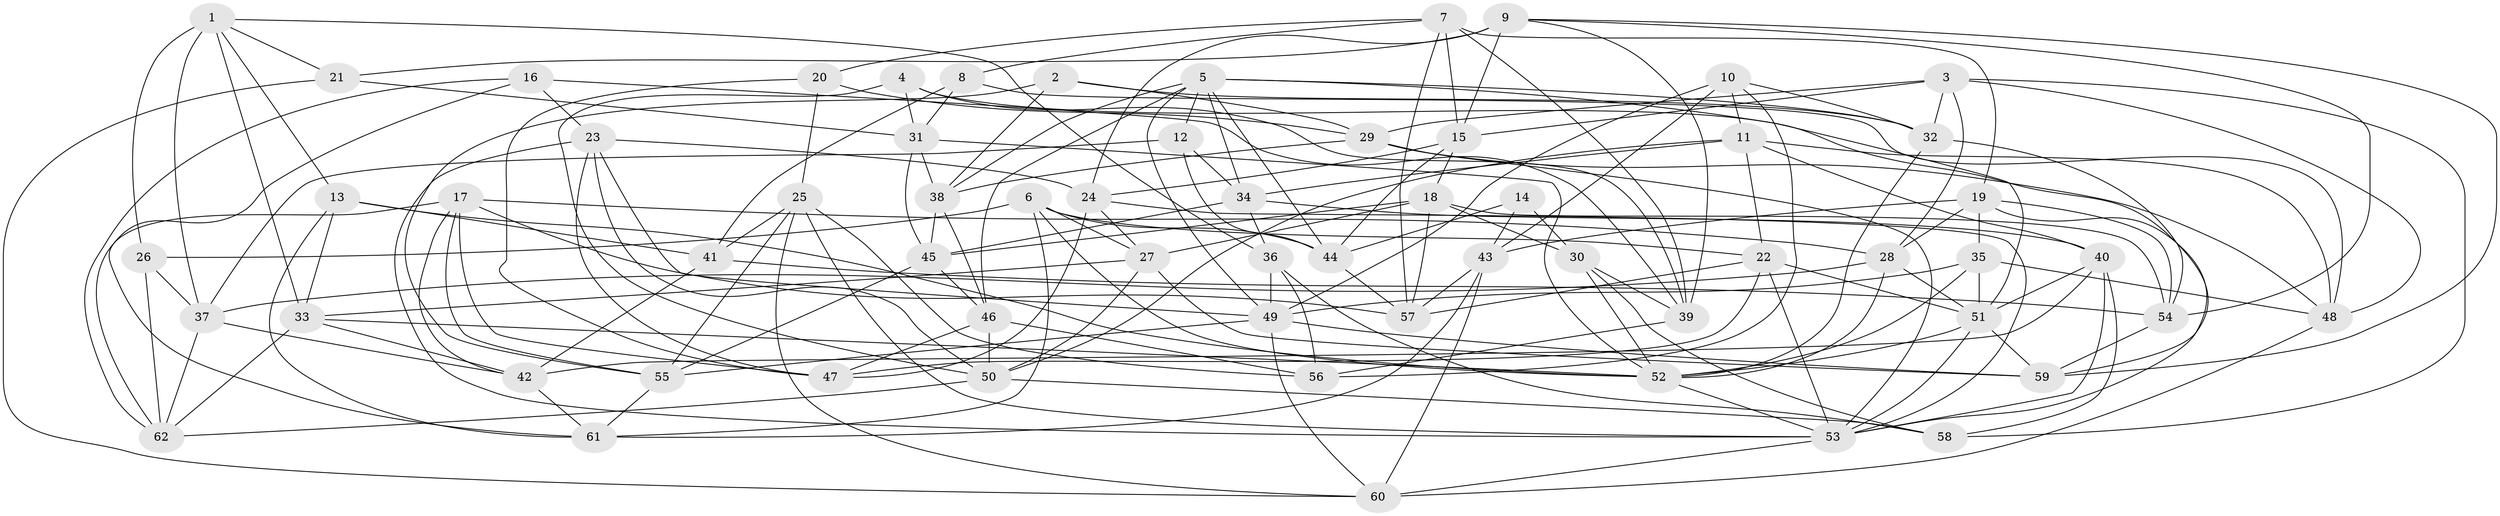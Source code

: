 // original degree distribution, {4: 1.0}
// Generated by graph-tools (version 1.1) at 2025/26/03/09/25 03:26:52]
// undirected, 62 vertices, 180 edges
graph export_dot {
graph [start="1"]
  node [color=gray90,style=filled];
  1;
  2;
  3;
  4;
  5;
  6;
  7;
  8;
  9;
  10;
  11;
  12;
  13;
  14;
  15;
  16;
  17;
  18;
  19;
  20;
  21;
  22;
  23;
  24;
  25;
  26;
  27;
  28;
  29;
  30;
  31;
  32;
  33;
  34;
  35;
  36;
  37;
  38;
  39;
  40;
  41;
  42;
  43;
  44;
  45;
  46;
  47;
  48;
  49;
  50;
  51;
  52;
  53;
  54;
  55;
  56;
  57;
  58;
  59;
  60;
  61;
  62;
  1 -- 13 [weight=1.0];
  1 -- 21 [weight=1.0];
  1 -- 26 [weight=1.0];
  1 -- 33 [weight=1.0];
  1 -- 36 [weight=1.0];
  1 -- 37 [weight=1.0];
  2 -- 29 [weight=1.0];
  2 -- 32 [weight=1.0];
  2 -- 38 [weight=1.0];
  2 -- 55 [weight=1.0];
  3 -- 15 [weight=1.0];
  3 -- 28 [weight=1.0];
  3 -- 29 [weight=1.0];
  3 -- 32 [weight=1.0];
  3 -- 48 [weight=1.0];
  3 -- 58 [weight=1.0];
  4 -- 31 [weight=1.0];
  4 -- 39 [weight=1.0];
  4 -- 50 [weight=1.0];
  4 -- 59 [weight=1.0];
  5 -- 12 [weight=1.0];
  5 -- 32 [weight=1.0];
  5 -- 34 [weight=1.0];
  5 -- 38 [weight=1.0];
  5 -- 44 [weight=1.0];
  5 -- 46 [weight=1.0];
  5 -- 49 [weight=1.0];
  5 -- 51 [weight=1.0];
  6 -- 22 [weight=1.0];
  6 -- 26 [weight=1.0];
  6 -- 27 [weight=1.0];
  6 -- 44 [weight=1.0];
  6 -- 52 [weight=1.0];
  6 -- 61 [weight=1.0];
  7 -- 8 [weight=1.0];
  7 -- 15 [weight=1.0];
  7 -- 19 [weight=1.0];
  7 -- 20 [weight=1.0];
  7 -- 39 [weight=1.0];
  7 -- 57 [weight=1.0];
  8 -- 31 [weight=1.0];
  8 -- 41 [weight=1.0];
  8 -- 48 [weight=1.0];
  9 -- 15 [weight=1.0];
  9 -- 21 [weight=1.0];
  9 -- 24 [weight=1.0];
  9 -- 39 [weight=1.0];
  9 -- 54 [weight=1.0];
  9 -- 59 [weight=1.0];
  10 -- 11 [weight=1.0];
  10 -- 32 [weight=1.0];
  10 -- 43 [weight=1.0];
  10 -- 49 [weight=2.0];
  10 -- 56 [weight=1.0];
  11 -- 22 [weight=1.0];
  11 -- 34 [weight=1.0];
  11 -- 40 [weight=1.0];
  11 -- 48 [weight=1.0];
  11 -- 50 [weight=1.0];
  12 -- 34 [weight=1.0];
  12 -- 37 [weight=1.0];
  12 -- 44 [weight=1.0];
  13 -- 33 [weight=1.0];
  13 -- 41 [weight=2.0];
  13 -- 52 [weight=1.0];
  13 -- 61 [weight=1.0];
  14 -- 30 [weight=2.0];
  14 -- 43 [weight=1.0];
  14 -- 44 [weight=1.0];
  15 -- 18 [weight=1.0];
  15 -- 24 [weight=1.0];
  15 -- 44 [weight=1.0];
  16 -- 23 [weight=1.0];
  16 -- 39 [weight=1.0];
  16 -- 61 [weight=1.0];
  16 -- 62 [weight=1.0];
  17 -- 28 [weight=1.0];
  17 -- 42 [weight=1.0];
  17 -- 47 [weight=1.0];
  17 -- 55 [weight=1.0];
  17 -- 57 [weight=1.0];
  17 -- 62 [weight=1.0];
  18 -- 27 [weight=1.0];
  18 -- 30 [weight=1.0];
  18 -- 45 [weight=1.0];
  18 -- 54 [weight=1.0];
  18 -- 57 [weight=1.0];
  19 -- 28 [weight=1.0];
  19 -- 35 [weight=1.0];
  19 -- 43 [weight=1.0];
  19 -- 53 [weight=1.0];
  19 -- 54 [weight=1.0];
  20 -- 25 [weight=1.0];
  20 -- 29 [weight=1.0];
  20 -- 47 [weight=1.0];
  21 -- 31 [weight=1.0];
  21 -- 60 [weight=1.0];
  22 -- 47 [weight=1.0];
  22 -- 51 [weight=1.0];
  22 -- 53 [weight=1.0];
  22 -- 57 [weight=1.0];
  23 -- 24 [weight=1.0];
  23 -- 47 [weight=1.0];
  23 -- 49 [weight=1.0];
  23 -- 50 [weight=1.0];
  23 -- 53 [weight=1.0];
  24 -- 27 [weight=1.0];
  24 -- 47 [weight=1.0];
  24 -- 53 [weight=1.0];
  25 -- 41 [weight=1.0];
  25 -- 53 [weight=1.0];
  25 -- 55 [weight=1.0];
  25 -- 56 [weight=1.0];
  25 -- 60 [weight=1.0];
  26 -- 37 [weight=1.0];
  26 -- 62 [weight=1.0];
  27 -- 33 [weight=1.0];
  27 -- 50 [weight=1.0];
  27 -- 59 [weight=1.0];
  28 -- 37 [weight=1.0];
  28 -- 51 [weight=1.0];
  28 -- 52 [weight=1.0];
  29 -- 38 [weight=1.0];
  29 -- 48 [weight=1.0];
  29 -- 53 [weight=1.0];
  30 -- 39 [weight=1.0];
  30 -- 52 [weight=1.0];
  30 -- 58 [weight=1.0];
  31 -- 38 [weight=1.0];
  31 -- 45 [weight=1.0];
  31 -- 52 [weight=1.0];
  32 -- 52 [weight=1.0];
  32 -- 54 [weight=1.0];
  33 -- 42 [weight=1.0];
  33 -- 52 [weight=1.0];
  33 -- 62 [weight=1.0];
  34 -- 36 [weight=1.0];
  34 -- 40 [weight=1.0];
  34 -- 45 [weight=1.0];
  35 -- 48 [weight=1.0];
  35 -- 49 [weight=2.0];
  35 -- 51 [weight=1.0];
  35 -- 52 [weight=1.0];
  36 -- 49 [weight=1.0];
  36 -- 56 [weight=2.0];
  36 -- 58 [weight=1.0];
  37 -- 42 [weight=1.0];
  37 -- 62 [weight=1.0];
  38 -- 45 [weight=1.0];
  38 -- 46 [weight=1.0];
  39 -- 56 [weight=1.0];
  40 -- 42 [weight=1.0];
  40 -- 51 [weight=1.0];
  40 -- 53 [weight=1.0];
  40 -- 58 [weight=1.0];
  41 -- 42 [weight=1.0];
  41 -- 54 [weight=1.0];
  42 -- 61 [weight=1.0];
  43 -- 57 [weight=1.0];
  43 -- 60 [weight=1.0];
  43 -- 61 [weight=1.0];
  44 -- 57 [weight=1.0];
  45 -- 46 [weight=1.0];
  45 -- 55 [weight=1.0];
  46 -- 47 [weight=1.0];
  46 -- 50 [weight=1.0];
  46 -- 56 [weight=1.0];
  48 -- 60 [weight=1.0];
  49 -- 55 [weight=1.0];
  49 -- 59 [weight=1.0];
  49 -- 60 [weight=1.0];
  50 -- 58 [weight=2.0];
  50 -- 62 [weight=1.0];
  51 -- 52 [weight=1.0];
  51 -- 53 [weight=1.0];
  51 -- 59 [weight=1.0];
  52 -- 53 [weight=1.0];
  53 -- 60 [weight=1.0];
  54 -- 59 [weight=1.0];
  55 -- 61 [weight=1.0];
}
